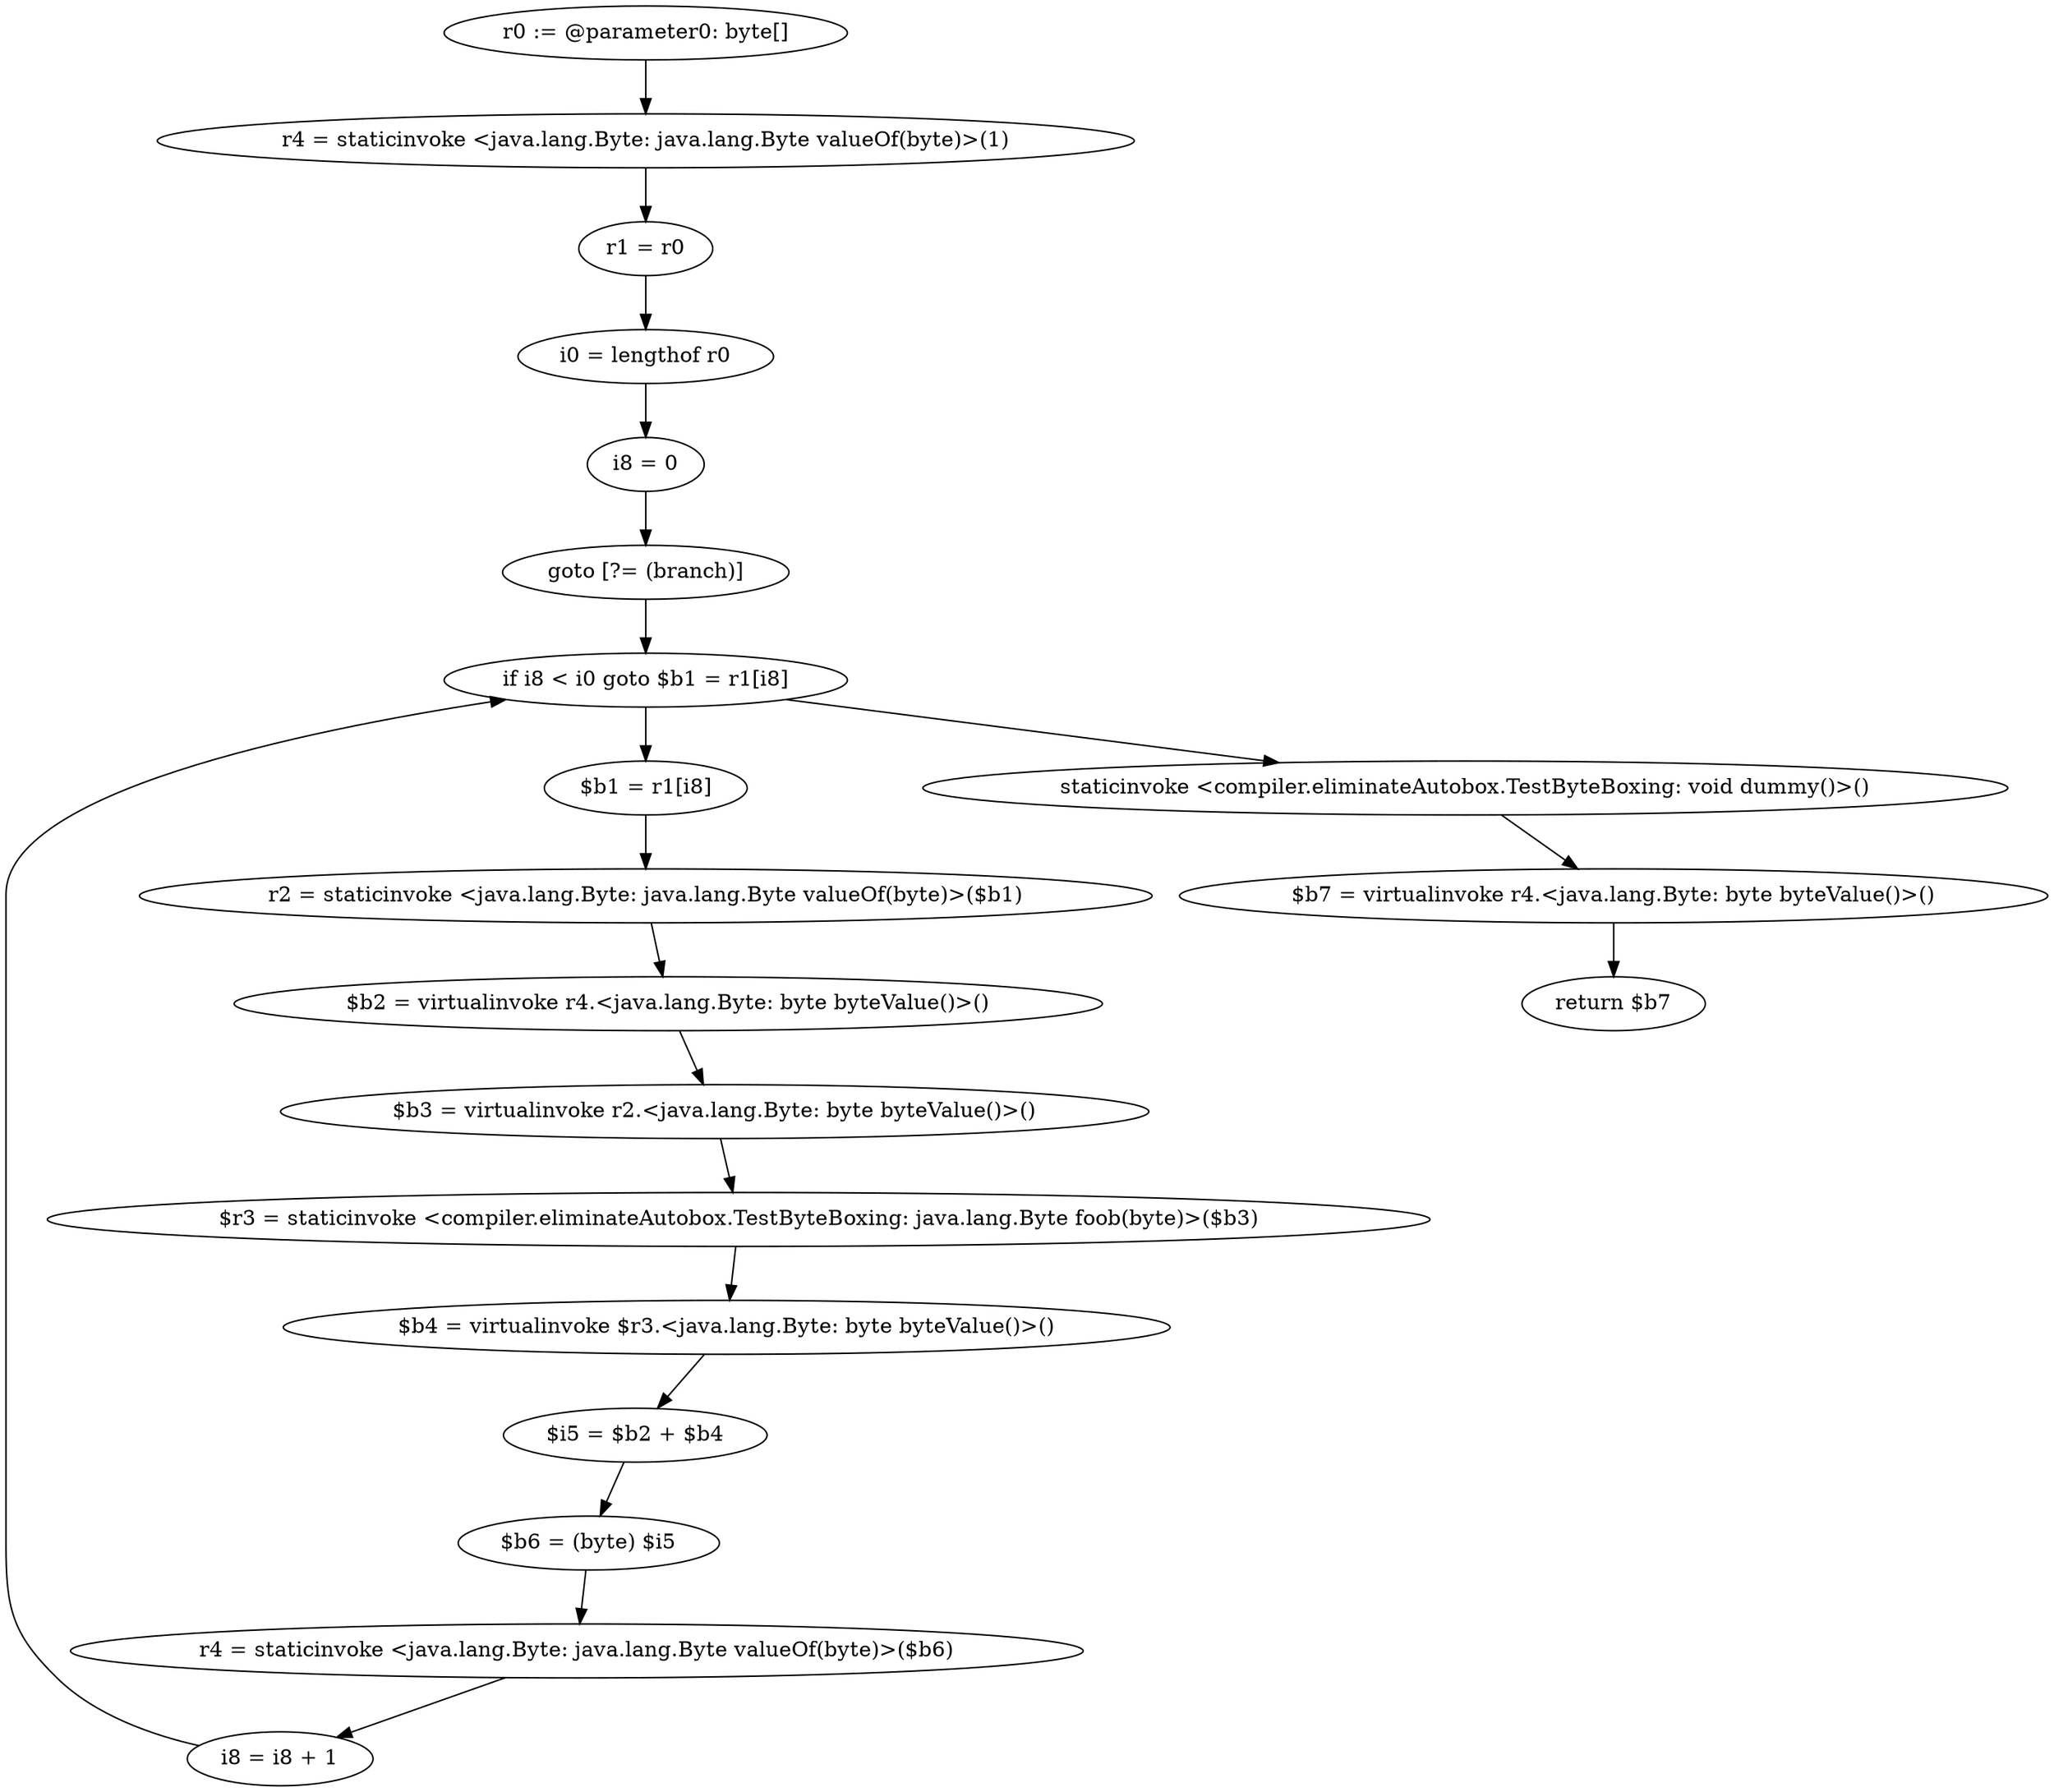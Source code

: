 digraph "unitGraph" {
    "r0 := @parameter0: byte[]"
    "r4 = staticinvoke <java.lang.Byte: java.lang.Byte valueOf(byte)>(1)"
    "r1 = r0"
    "i0 = lengthof r0"
    "i8 = 0"
    "goto [?= (branch)]"
    "$b1 = r1[i8]"
    "r2 = staticinvoke <java.lang.Byte: java.lang.Byte valueOf(byte)>($b1)"
    "$b2 = virtualinvoke r4.<java.lang.Byte: byte byteValue()>()"
    "$b3 = virtualinvoke r2.<java.lang.Byte: byte byteValue()>()"
    "$r3 = staticinvoke <compiler.eliminateAutobox.TestByteBoxing: java.lang.Byte foob(byte)>($b3)"
    "$b4 = virtualinvoke $r3.<java.lang.Byte: byte byteValue()>()"
    "$i5 = $b2 + $b4"
    "$b6 = (byte) $i5"
    "r4 = staticinvoke <java.lang.Byte: java.lang.Byte valueOf(byte)>($b6)"
    "i8 = i8 + 1"
    "if i8 < i0 goto $b1 = r1[i8]"
    "staticinvoke <compiler.eliminateAutobox.TestByteBoxing: void dummy()>()"
    "$b7 = virtualinvoke r4.<java.lang.Byte: byte byteValue()>()"
    "return $b7"
    "r0 := @parameter0: byte[]"->"r4 = staticinvoke <java.lang.Byte: java.lang.Byte valueOf(byte)>(1)";
    "r4 = staticinvoke <java.lang.Byte: java.lang.Byte valueOf(byte)>(1)"->"r1 = r0";
    "r1 = r0"->"i0 = lengthof r0";
    "i0 = lengthof r0"->"i8 = 0";
    "i8 = 0"->"goto [?= (branch)]";
    "goto [?= (branch)]"->"if i8 < i0 goto $b1 = r1[i8]";
    "$b1 = r1[i8]"->"r2 = staticinvoke <java.lang.Byte: java.lang.Byte valueOf(byte)>($b1)";
    "r2 = staticinvoke <java.lang.Byte: java.lang.Byte valueOf(byte)>($b1)"->"$b2 = virtualinvoke r4.<java.lang.Byte: byte byteValue()>()";
    "$b2 = virtualinvoke r4.<java.lang.Byte: byte byteValue()>()"->"$b3 = virtualinvoke r2.<java.lang.Byte: byte byteValue()>()";
    "$b3 = virtualinvoke r2.<java.lang.Byte: byte byteValue()>()"->"$r3 = staticinvoke <compiler.eliminateAutobox.TestByteBoxing: java.lang.Byte foob(byte)>($b3)";
    "$r3 = staticinvoke <compiler.eliminateAutobox.TestByteBoxing: java.lang.Byte foob(byte)>($b3)"->"$b4 = virtualinvoke $r3.<java.lang.Byte: byte byteValue()>()";
    "$b4 = virtualinvoke $r3.<java.lang.Byte: byte byteValue()>()"->"$i5 = $b2 + $b4";
    "$i5 = $b2 + $b4"->"$b6 = (byte) $i5";
    "$b6 = (byte) $i5"->"r4 = staticinvoke <java.lang.Byte: java.lang.Byte valueOf(byte)>($b6)";
    "r4 = staticinvoke <java.lang.Byte: java.lang.Byte valueOf(byte)>($b6)"->"i8 = i8 + 1";
    "i8 = i8 + 1"->"if i8 < i0 goto $b1 = r1[i8]";
    "if i8 < i0 goto $b1 = r1[i8]"->"staticinvoke <compiler.eliminateAutobox.TestByteBoxing: void dummy()>()";
    "if i8 < i0 goto $b1 = r1[i8]"->"$b1 = r1[i8]";
    "staticinvoke <compiler.eliminateAutobox.TestByteBoxing: void dummy()>()"->"$b7 = virtualinvoke r4.<java.lang.Byte: byte byteValue()>()";
    "$b7 = virtualinvoke r4.<java.lang.Byte: byte byteValue()>()"->"return $b7";
}
